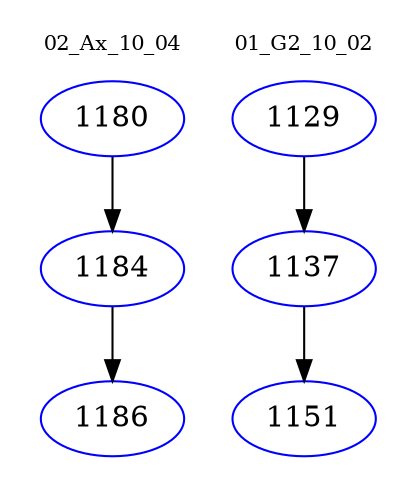 digraph{
subgraph cluster_0 {
color = white
label = "02_Ax_10_04";
fontsize=10;
T0_1180 [label="1180", color="blue"]
T0_1180 -> T0_1184 [color="black"]
T0_1184 [label="1184", color="blue"]
T0_1184 -> T0_1186 [color="black"]
T0_1186 [label="1186", color="blue"]
}
subgraph cluster_1 {
color = white
label = "01_G2_10_02";
fontsize=10;
T1_1129 [label="1129", color="blue"]
T1_1129 -> T1_1137 [color="black"]
T1_1137 [label="1137", color="blue"]
T1_1137 -> T1_1151 [color="black"]
T1_1151 [label="1151", color="blue"]
}
}
